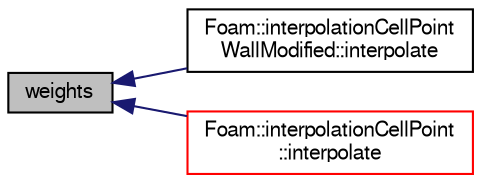 digraph "weights"
{
  bgcolor="transparent";
  edge [fontname="FreeSans",fontsize="10",labelfontname="FreeSans",labelfontsize="10"];
  node [fontname="FreeSans",fontsize="10",shape=record];
  rankdir="LR";
  Node1 [label="weights",height=0.2,width=0.4,color="black", fillcolor="grey75", style="filled" fontcolor="black"];
  Node1 -> Node2 [dir="back",color="midnightblue",fontsize="10",style="solid",fontname="FreeSans"];
  Node2 [label="Foam::interpolationCellPoint\lWallModified::interpolate",height=0.2,width=0.4,color="black",URL="$a01121.html#a57fc05598ea1d34f870f07333089631d",tooltip="Interpolate field for the given cellPointWeight. "];
  Node1 -> Node3 [dir="back",color="midnightblue",fontsize="10",style="solid",fontname="FreeSans"];
  Node3 [label="Foam::interpolationCellPoint\l::interpolate",height=0.2,width=0.4,color="red",URL="$a01119.html#abc137f1878ea56b57299f529b073129a",tooltip="Interpolate field for the given cellPointWeight. "];
}
